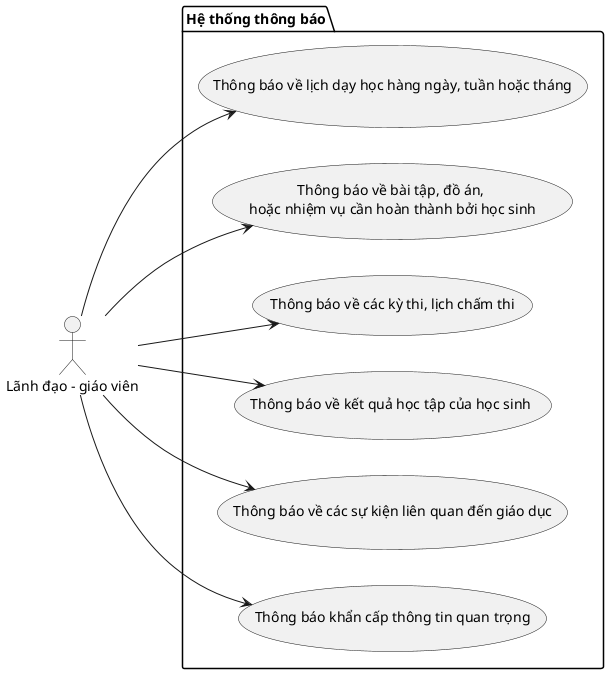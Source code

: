 @startuml
left to right direction
skinparam packageStyle package
actor "Lãnh đạo - giáo viên" as ldgv
package "Hệ thống thông báo" {
    ldgv --> (Thông báo về lịch dạy học hàng ngày, tuần hoặc tháng)
    ldgv --> (Thông báo về bài tập, đồ án, \nhoặc nhiệm vụ cần hoàn thành bởi học sinh)
    ldgv --> (Thông báo về các kỳ thi, lịch chấm thi)
    ldgv --> (Thông báo về kết quả học tập của học sinh )
    ldgv --> (Thông báo về các sự kiện liên quan đến giáo dục)
    ldgv --> (Thông báo khẩn cấp thông tin quan trọng)
}


newpage

left to right direction
skinparam packageStyle package
actor "Lãnh đạo - giáo viên" as ldgv
package "Hệ thống tin nhắn" {
    ldgv --> (Hỗ trợ trực tiếp)
    ldgv --> (Gợi ý câu hỏi thường gặp,\n tự động trả lời bằng đáp án có sẵn)
    ldgv --> (Cho phép người dùng hệ thống\n đặt lịch gửi, nhận tin nhắn)
}

newpage

left to right direction
skinparam packageStyle package
actor "Lãnh đạo - giáo viên" as ldgv
package "Hệ thống quản lý điểm số " {
    ldgv --> (Nhập điểm số )
    ldgv --> (Hỗ trợ nhiều loại điểm số\n và hệ thống đánh giá)
    ldgv --> (Tính toán điểm tự động)
    ldgv --> (Xem và sửa điểm số )
    ldgv --> (Theo dõi tiến trình học tập)
    ldgv --> (Báo cáo và thống kê)
    ldgv --> (Xếp loại và phân loại)
    ldgv --> (Bảo mật và quyền truy cập)
}

newpage

left to right direction
skinparam packageStyle package
actor "Lãnh đạo - giáo viên" as ldgv
package "Hệ thống quản lý lớp học" {
    ldgv --> (Tạo lớp học)
    ldgv --> (Thêm học sinh và giáo viên)
    ldgv --> (Lên kế hoạch giảng dạy)
    ldgv --> (Tạo bài giảng và nội dung học tập)
    ldgv --> (Phân quyền truy cập)
    ldgv --> (Giao tiếp và tương tác)
    ldgv --> (Nộp bài và đánh giá)
    ldgv --> (Thống kê và báo cáo)
    ldgv --> (Hỗ trợ việc đánh giá và xếp loại học sinh\n dựa trên hiệu suất học tập)
    ldgv --> (Cho phép tạo và chia sẻ video\n học trực tuyến và phát trực tiếp)
    ldgv --> (Tích hợp quản lý nhiệm vụ học tập)
    ldgv --> (Tích hợp thanh toán và học phí)
}

newpage
left to right direction
skinparam packageStyle package
actor "Phụ huynh - học sinh" as phhs
actor "Lãnh đạo - giáo viên" as ldgv
package "Quản lý nhiệm vụ" {
    ldgv --> (Tạo mới nhiệm vụ)
    ldgv --> (Hiển thị nhiệm vụ )
    phhs --> (Hiển thị nhiệm vụ )
    ldgv --> (Chỉnh sửa nhiệm vụ)
    ldgv --> (Báo cáo và thống kê)
}

newpage
left to right direction
skinparam packageStyle package
actor "Lãnh đạo - giáo viên" as ldgv
package "Quản lý tài chính" {
    ldgv --> (Quản lý chi phí)
    ldgv --> (Quản lý thu nhập)
    ldgv --> (Quản lý tài sản)
    ldgv --> (Quản lí công nợ)
    ldgv --> (Báo cáo và thống kê)
}

newpage
left to right direction
skinparam packageStyle package
actor "Đơn vị" as dv

package "Quản lý học liệu" {
    dv --> (Tải lên và lưu trữ tài liệu học tập)
    dv --> (Tìm kiếm và lọc các tài liệu học tập)
    dv --> (Tổ chức và phân loại tài liệu học tập)
    dv --> (Quản lý quyền truy cập \nvà chia sẻ tài liệu học tập)
    dv --> (Thống kê sử dụng tài liệu học tập)
    dv --> (Hỗ trợ đa phương tiện)
}

newpage
left to right direction
skinparam packageStyle package
actor "Đơn vị" as dv

package "Quản lý giáo viên" {
    dv --> (Quản lý thông tin cá nhân của giáo viên)
    dv --> (Quản lý tài khoản đăng nhập và phân quyền)
    dv --> (Quản lý thời khóa biểu của Giáo viên)
    dv --> (Quản lý nhiệm vụ và bài giảng)
    dv --> (Đánh giá và phản hồi)
    dv --> (Báo cáo thống kê)
}

newpage
left to right direction
skinparam packageStyle package
actor "Đơn vị" as dv

package "Quản lý việc lạm dụng và bảo lực học đường" {
    dv --> (Báo cáo sự cố)
    dv --> (Quản lý phân quyền)
    dv --> (Ghi nhận và theo dõi sự cố)
    dv --> (Xử lý sự cố)
    dv --> (Thiết lập hướng dẫn và chính sách)
    dv --> (Thống kê và báo cáo)
    dv --> (Liên lạc với Phụ huynh và Cộng đồng)
}


@enduml

